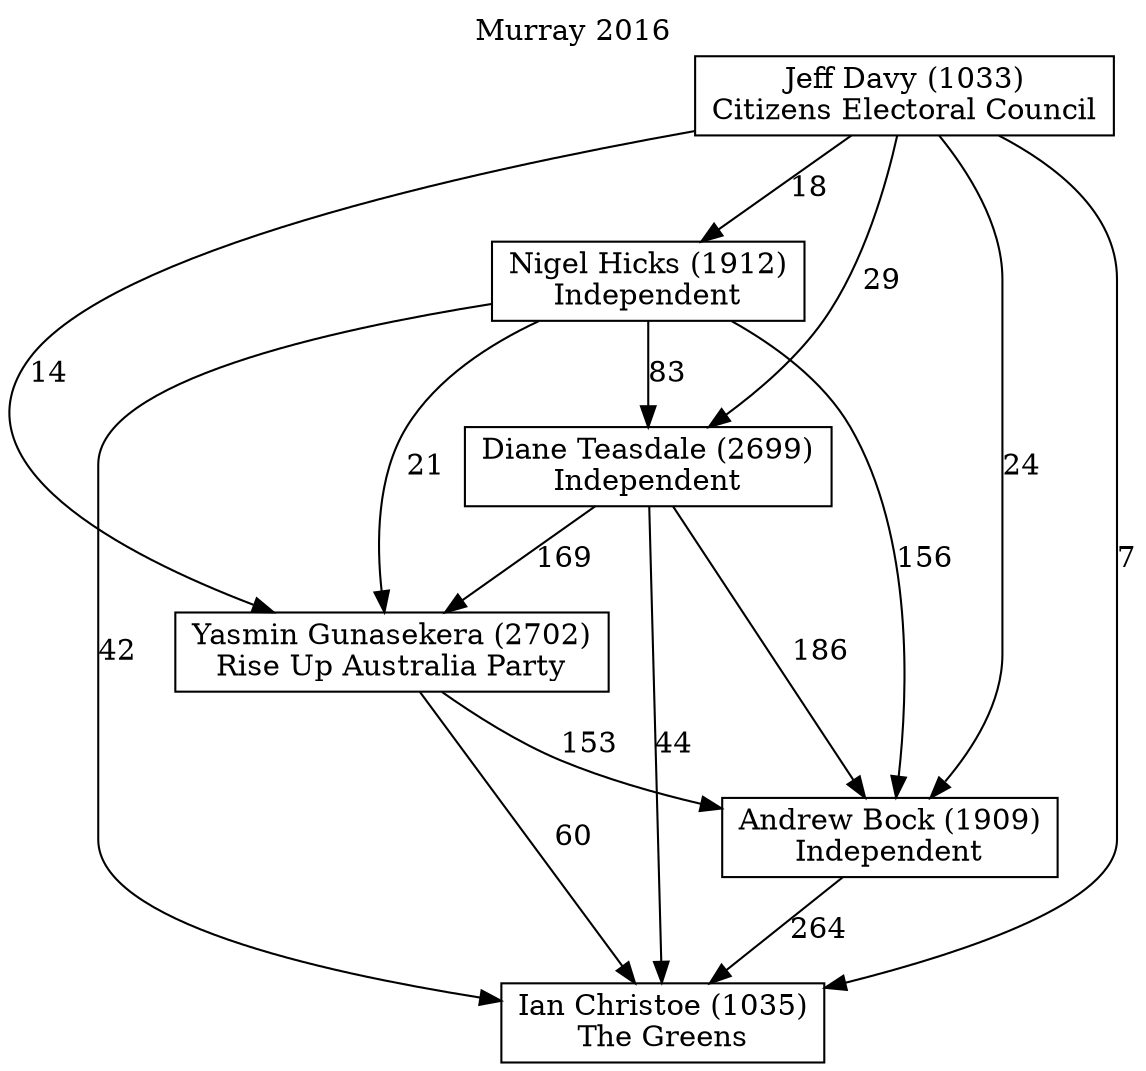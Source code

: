 // House preference flow
digraph "Ian Christoe (1035)_Murray_2016" {
	graph [label="Murray 2016" labelloc=t mclimit=10]
	node [shape=box]
	"Yasmin Gunasekera (2702)" [label="Yasmin Gunasekera (2702)
Rise Up Australia Party"]
	"Nigel Hicks (1912)" [label="Nigel Hicks (1912)
Independent"]
	"Jeff Davy (1033)" [label="Jeff Davy (1033)
Citizens Electoral Council"]
	"Ian Christoe (1035)" [label="Ian Christoe (1035)
The Greens"]
	"Diane Teasdale (2699)" [label="Diane Teasdale (2699)
Independent"]
	"Andrew Bock (1909)" [label="Andrew Bock (1909)
Independent"]
	"Jeff Davy (1033)" -> "Nigel Hicks (1912)" [label=18]
	"Diane Teasdale (2699)" -> "Andrew Bock (1909)" [label=186]
	"Nigel Hicks (1912)" -> "Diane Teasdale (2699)" [label=83]
	"Diane Teasdale (2699)" -> "Ian Christoe (1035)" [label=44]
	"Nigel Hicks (1912)" -> "Ian Christoe (1035)" [label=42]
	"Nigel Hicks (1912)" -> "Andrew Bock (1909)" [label=156]
	"Jeff Davy (1033)" -> "Ian Christoe (1035)" [label=7]
	"Jeff Davy (1033)" -> "Andrew Bock (1909)" [label=24]
	"Yasmin Gunasekera (2702)" -> "Ian Christoe (1035)" [label=60]
	"Jeff Davy (1033)" -> "Diane Teasdale (2699)" [label=29]
	"Jeff Davy (1033)" -> "Yasmin Gunasekera (2702)" [label=14]
	"Diane Teasdale (2699)" -> "Yasmin Gunasekera (2702)" [label=169]
	"Yasmin Gunasekera (2702)" -> "Andrew Bock (1909)" [label=153]
	"Andrew Bock (1909)" -> "Ian Christoe (1035)" [label=264]
	"Nigel Hicks (1912)" -> "Yasmin Gunasekera (2702)" [label=21]
}
